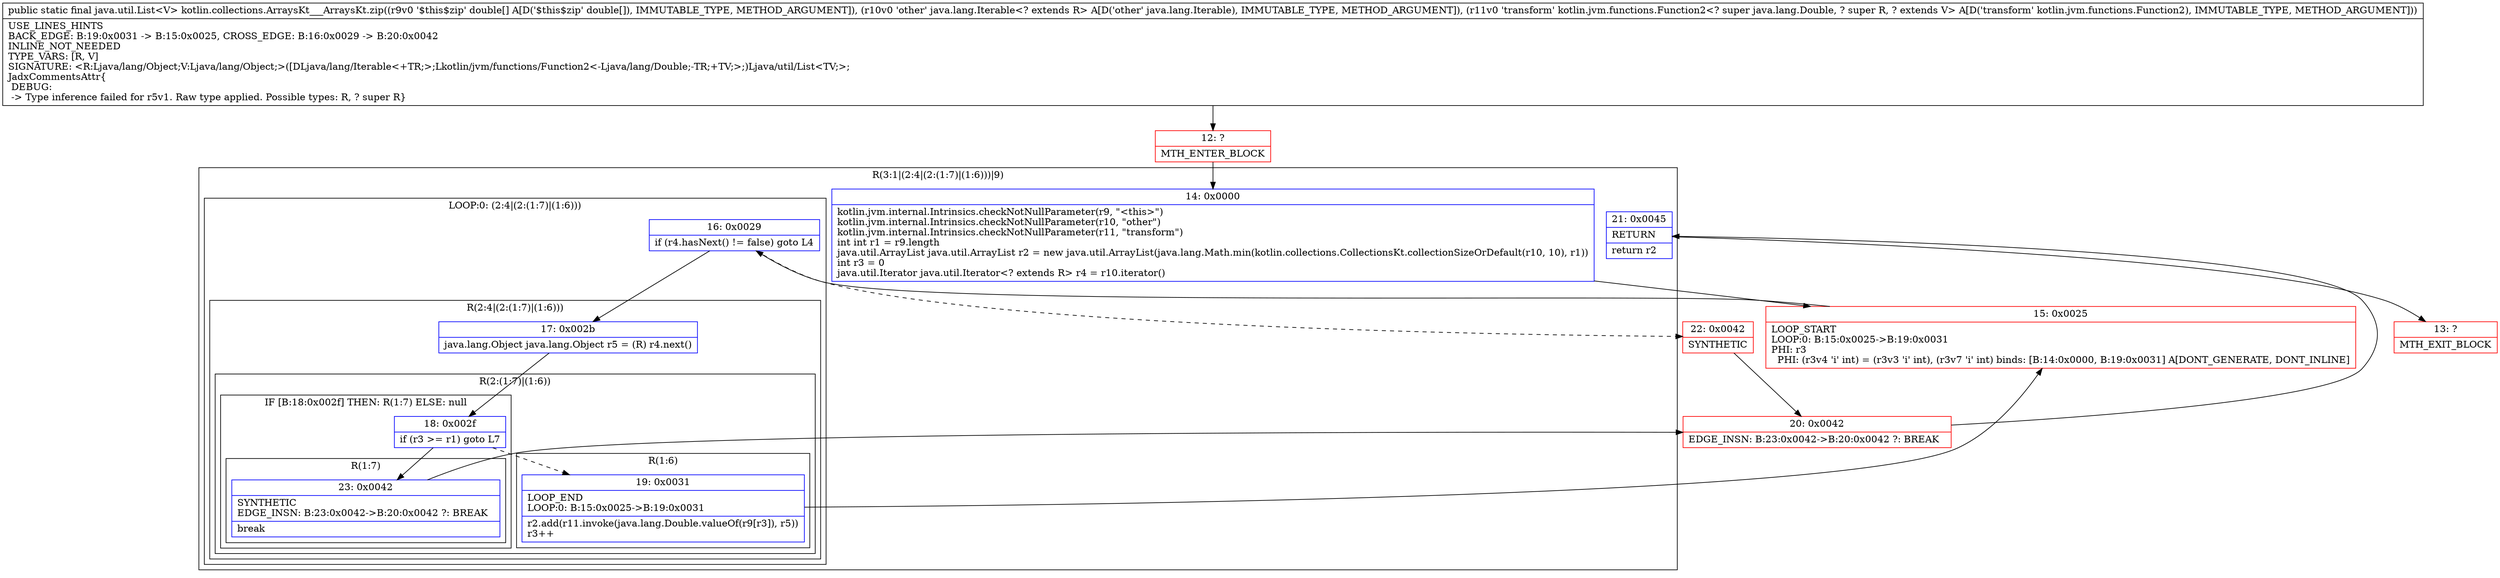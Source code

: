 digraph "CFG forkotlin.collections.ArraysKt___ArraysKt.zip([DLjava\/lang\/Iterable;Lkotlin\/jvm\/functions\/Function2;)Ljava\/util\/List;" {
subgraph cluster_Region_1106756454 {
label = "R(3:1|(2:4|(2:(1:7)|(1:6)))|9)";
node [shape=record,color=blue];
Node_14 [shape=record,label="{14\:\ 0x0000|kotlin.jvm.internal.Intrinsics.checkNotNullParameter(r9, \"\<this\>\")\lkotlin.jvm.internal.Intrinsics.checkNotNullParameter(r10, \"other\")\lkotlin.jvm.internal.Intrinsics.checkNotNullParameter(r11, \"transform\")\lint int r1 = r9.length\ljava.util.ArrayList java.util.ArrayList r2 = new java.util.ArrayList(java.lang.Math.min(kotlin.collections.CollectionsKt.collectionSizeOrDefault(r10, 10), r1))\lint r3 = 0\ljava.util.Iterator java.util.Iterator\<? extends R\> r4 = r10.iterator()\l}"];
subgraph cluster_LoopRegion_1863863549 {
label = "LOOP:0: (2:4|(2:(1:7)|(1:6)))";
node [shape=record,color=blue];
Node_16 [shape=record,label="{16\:\ 0x0029|if (r4.hasNext() != false) goto L4\l}"];
subgraph cluster_Region_277569163 {
label = "R(2:4|(2:(1:7)|(1:6)))";
node [shape=record,color=blue];
Node_17 [shape=record,label="{17\:\ 0x002b|java.lang.Object java.lang.Object r5 = (R) r4.next()\l}"];
subgraph cluster_Region_1986729724 {
label = "R(2:(1:7)|(1:6))";
node [shape=record,color=blue];
subgraph cluster_IfRegion_1377582266 {
label = "IF [B:18:0x002f] THEN: R(1:7) ELSE: null";
node [shape=record,color=blue];
Node_18 [shape=record,label="{18\:\ 0x002f|if (r3 \>= r1) goto L7\l}"];
subgraph cluster_Region_1352132873 {
label = "R(1:7)";
node [shape=record,color=blue];
Node_23 [shape=record,label="{23\:\ 0x0042|SYNTHETIC\lEDGE_INSN: B:23:0x0042\-\>B:20:0x0042 ?: BREAK  \l|break\l}"];
}
}
subgraph cluster_Region_324858981 {
label = "R(1:6)";
node [shape=record,color=blue];
Node_19 [shape=record,label="{19\:\ 0x0031|LOOP_END\lLOOP:0: B:15:0x0025\-\>B:19:0x0031\l|r2.add(r11.invoke(java.lang.Double.valueOf(r9[r3]), r5))\lr3++\l}"];
}
}
}
}
Node_21 [shape=record,label="{21\:\ 0x0045|RETURN\l|return r2\l}"];
}
Node_12 [shape=record,color=red,label="{12\:\ ?|MTH_ENTER_BLOCK\l}"];
Node_15 [shape=record,color=red,label="{15\:\ 0x0025|LOOP_START\lLOOP:0: B:15:0x0025\-\>B:19:0x0031\lPHI: r3 \l  PHI: (r3v4 'i' int) = (r3v3 'i' int), (r3v7 'i' int) binds: [B:14:0x0000, B:19:0x0031] A[DONT_GENERATE, DONT_INLINE]\l}"];
Node_20 [shape=record,color=red,label="{20\:\ 0x0042|EDGE_INSN: B:23:0x0042\-\>B:20:0x0042 ?: BREAK  \l}"];
Node_13 [shape=record,color=red,label="{13\:\ ?|MTH_EXIT_BLOCK\l}"];
Node_22 [shape=record,color=red,label="{22\:\ 0x0042|SYNTHETIC\l}"];
MethodNode[shape=record,label="{public static final java.util.List\<V\> kotlin.collections.ArraysKt___ArraysKt.zip((r9v0 '$this$zip' double[] A[D('$this$zip' double[]), IMMUTABLE_TYPE, METHOD_ARGUMENT]), (r10v0 'other' java.lang.Iterable\<? extends R\> A[D('other' java.lang.Iterable), IMMUTABLE_TYPE, METHOD_ARGUMENT]), (r11v0 'transform' kotlin.jvm.functions.Function2\<? super java.lang.Double, ? super R, ? extends V\> A[D('transform' kotlin.jvm.functions.Function2), IMMUTABLE_TYPE, METHOD_ARGUMENT]))  | USE_LINES_HINTS\lBACK_EDGE: B:19:0x0031 \-\> B:15:0x0025, CROSS_EDGE: B:16:0x0029 \-\> B:20:0x0042\lINLINE_NOT_NEEDED\lTYPE_VARS: [R, V]\lSIGNATURE: \<R:Ljava\/lang\/Object;V:Ljava\/lang\/Object;\>([DLjava\/lang\/Iterable\<+TR;\>;Lkotlin\/jvm\/functions\/Function2\<\-Ljava\/lang\/Double;\-TR;+TV;\>;)Ljava\/util\/List\<TV;\>;\lJadxCommentsAttr\{\l DEBUG: \l \-\> Type inference failed for r5v1. Raw type applied. Possible types: R, ? super R\}\l}"];
MethodNode -> Node_12;Node_14 -> Node_15;
Node_16 -> Node_17;
Node_16 -> Node_22[style=dashed];
Node_17 -> Node_18;
Node_18 -> Node_19[style=dashed];
Node_18 -> Node_23;
Node_23 -> Node_20;
Node_19 -> Node_15;
Node_21 -> Node_13;
Node_12 -> Node_14;
Node_15 -> Node_16;
Node_20 -> Node_21;
Node_22 -> Node_20;
}

